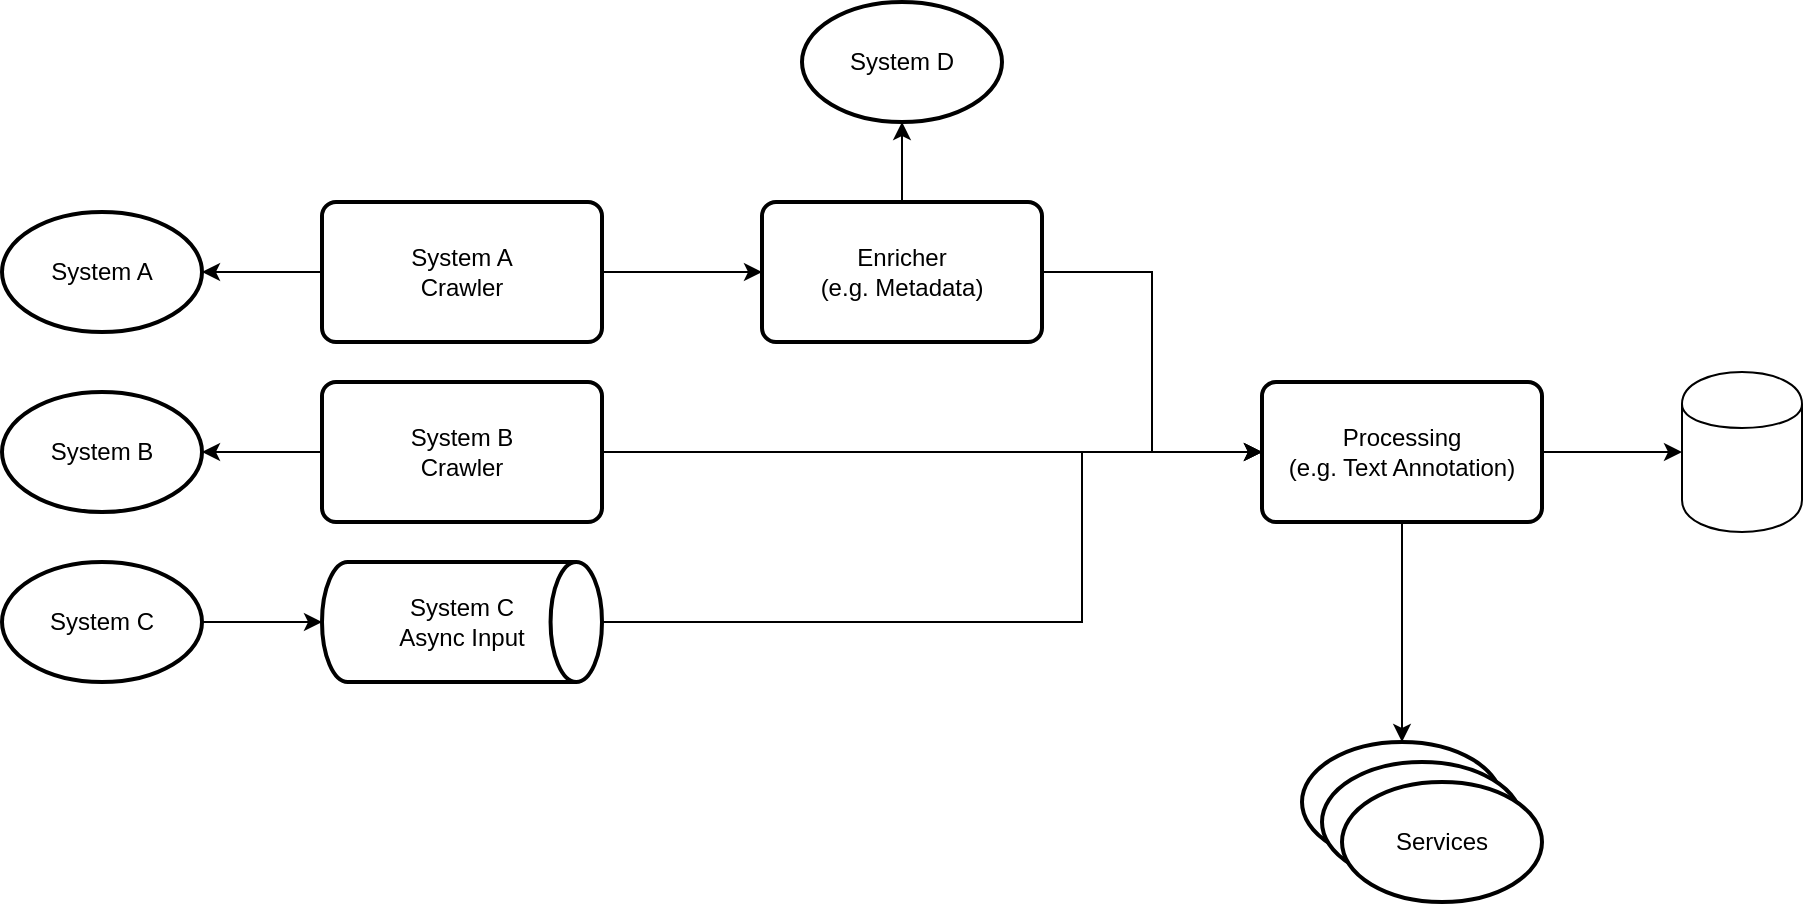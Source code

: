 <mxfile version="13.0.1" type="device"><diagram id="7kN2HttZj3SD1TRJqQaQ" name="Page-1"><mxGraphModel dx="1186" dy="801" grid="1" gridSize="10" guides="1" tooltips="1" connect="1" arrows="1" fold="1" page="1" pageScale="1" pageWidth="1169" pageHeight="827" math="0" shadow="0"><root><mxCell id="0"/><mxCell id="1" parent="0"/><mxCell id="D3ngVit9t4vtFt585lR8-5" value="System A&lt;br&gt;&lt;div&gt;Crawler&lt;/div&gt;" style="rounded=1;whiteSpace=wrap;html=1;absoluteArcSize=1;arcSize=14;strokeWidth=2;comic=0;" vertex="1" parent="1"><mxGeometry x="180" y="130" width="140" height="70" as="geometry"/></mxCell><mxCell id="D3ngVit9t4vtFt585lR8-20" style="edgeStyle=orthogonalEdgeStyle;rounded=0;orthogonalLoop=1;jettySize=auto;html=1;entryX=0;entryY=0.5;entryDx=0;entryDy=0;" edge="1" parent="1" source="D3ngVit9t4vtFt585lR8-6" target="D3ngVit9t4vtFt585lR8-21"><mxGeometry relative="1" as="geometry"><mxPoint x="590" y="255" as="targetPoint"/></mxGeometry></mxCell><mxCell id="D3ngVit9t4vtFt585lR8-6" value="System B&lt;br&gt;&lt;div&gt;Crawler&lt;/div&gt;" style="rounded=1;whiteSpace=wrap;html=1;absoluteArcSize=1;arcSize=14;strokeWidth=2;comic=0;" vertex="1" parent="1"><mxGeometry x="180" y="220" width="140" height="70" as="geometry"/></mxCell><mxCell id="D3ngVit9t4vtFt585lR8-23" style="edgeStyle=orthogonalEdgeStyle;rounded=0;orthogonalLoop=1;jettySize=auto;html=1;entryX=0;entryY=0.5;entryDx=0;entryDy=0;" edge="1" parent="1" source="D3ngVit9t4vtFt585lR8-7" target="D3ngVit9t4vtFt585lR8-21"><mxGeometry relative="1" as="geometry"><Array as="points"><mxPoint x="560" y="340"/><mxPoint x="560" y="255"/></Array></mxGeometry></mxCell><mxCell id="D3ngVit9t4vtFt585lR8-7" value="&lt;div align=&quot;center&quot;&gt;System C&lt;br&gt;Async Input &lt;br&gt;&lt;/div&gt;" style="strokeWidth=2;html=1;shape=mxgraph.flowchart.direct_data;whiteSpace=wrap;comic=0;align=center;" vertex="1" parent="1"><mxGeometry x="180" y="310" width="140" height="60" as="geometry"/></mxCell><mxCell id="D3ngVit9t4vtFt585lR8-9" value="System A" style="strokeWidth=2;html=1;shape=mxgraph.flowchart.start_1;whiteSpace=wrap;comic=0;" vertex="1" parent="1"><mxGeometry x="20" y="135" width="100" height="60" as="geometry"/></mxCell><mxCell id="D3ngVit9t4vtFt585lR8-10" value="System B" style="strokeWidth=2;html=1;shape=mxgraph.flowchart.start_1;whiteSpace=wrap;comic=0;" vertex="1" parent="1"><mxGeometry x="20" y="225" width="100" height="60" as="geometry"/></mxCell><mxCell id="D3ngVit9t4vtFt585lR8-11" value="System C" style="strokeWidth=2;html=1;shape=mxgraph.flowchart.start_1;whiteSpace=wrap;comic=0;" vertex="1" parent="1"><mxGeometry x="20" y="310" width="100" height="60" as="geometry"/></mxCell><mxCell id="D3ngVit9t4vtFt585lR8-12" value="" style="endArrow=classic;html=1;exitX=0;exitY=0.5;exitDx=0;exitDy=0;entryX=1;entryY=0.5;entryDx=0;entryDy=0;entryPerimeter=0;" edge="1" parent="1" source="D3ngVit9t4vtFt585lR8-5" target="D3ngVit9t4vtFt585lR8-9"><mxGeometry width="50" height="50" relative="1" as="geometry"><mxPoint x="400" y="500" as="sourcePoint"/><mxPoint x="450" y="450" as="targetPoint"/></mxGeometry></mxCell><mxCell id="D3ngVit9t4vtFt585lR8-13" value="" style="endArrow=classic;html=1;exitX=0;exitY=0.5;exitDx=0;exitDy=0;entryX=1;entryY=0.5;entryDx=0;entryDy=0;entryPerimeter=0;" edge="1" parent="1" source="D3ngVit9t4vtFt585lR8-6" target="D3ngVit9t4vtFt585lR8-10"><mxGeometry width="50" height="50" relative="1" as="geometry"><mxPoint x="190" y="175" as="sourcePoint"/><mxPoint x="130" y="175" as="targetPoint"/></mxGeometry></mxCell><mxCell id="D3ngVit9t4vtFt585lR8-14" value="" style="endArrow=classic;html=1;exitX=1;exitY=0.5;exitDx=0;exitDy=0;exitPerimeter=0;entryX=0;entryY=0.5;entryDx=0;entryDy=0;entryPerimeter=0;" edge="1" parent="1" source="D3ngVit9t4vtFt585lR8-11" target="D3ngVit9t4vtFt585lR8-7"><mxGeometry width="50" height="50" relative="1" as="geometry"><mxPoint x="190" y="265" as="sourcePoint"/><mxPoint x="160" y="320" as="targetPoint"/></mxGeometry></mxCell><mxCell id="D3ngVit9t4vtFt585lR8-16" value="System D" style="strokeWidth=2;html=1;shape=mxgraph.flowchart.start_1;whiteSpace=wrap;comic=0;" vertex="1" parent="1"><mxGeometry x="420" y="30" width="100" height="60" as="geometry"/></mxCell><mxCell id="D3ngVit9t4vtFt585lR8-22" style="edgeStyle=orthogonalEdgeStyle;rounded=0;orthogonalLoop=1;jettySize=auto;html=1;entryX=0;entryY=0.5;entryDx=0;entryDy=0;" edge="1" parent="1" source="D3ngVit9t4vtFt585lR8-17" target="D3ngVit9t4vtFt585lR8-21"><mxGeometry relative="1" as="geometry"><mxPoint x="520" y="320" as="targetPoint"/></mxGeometry></mxCell><mxCell id="D3ngVit9t4vtFt585lR8-17" value="&lt;div&gt;Enricher&lt;br&gt;(e.g. Metadata)&lt;br&gt;&lt;/div&gt;" style="rounded=1;whiteSpace=wrap;html=1;absoluteArcSize=1;arcSize=14;strokeWidth=2;comic=0;" vertex="1" parent="1"><mxGeometry x="400" y="130" width="140" height="70" as="geometry"/></mxCell><mxCell id="D3ngVit9t4vtFt585lR8-18" value="" style="endArrow=classic;html=1;entryX=0.5;entryY=1;entryDx=0;entryDy=0;entryPerimeter=0;" edge="1" parent="1" source="D3ngVit9t4vtFt585lR8-17" target="D3ngVit9t4vtFt585lR8-16"><mxGeometry width="50" height="50" relative="1" as="geometry"><mxPoint x="550" y="225" as="sourcePoint"/><mxPoint x="490" y="225" as="targetPoint"/></mxGeometry></mxCell><mxCell id="D3ngVit9t4vtFt585lR8-19" value="" style="endArrow=classic;html=1;exitX=1;exitY=0.5;exitDx=0;exitDy=0;entryX=0;entryY=0.5;entryDx=0;entryDy=0;" edge="1" parent="1" source="D3ngVit9t4vtFt585lR8-5" target="D3ngVit9t4vtFt585lR8-17"><mxGeometry width="50" height="50" relative="1" as="geometry"><mxPoint x="400" y="440" as="sourcePoint"/><mxPoint x="450" y="390" as="targetPoint"/></mxGeometry></mxCell><mxCell id="D3ngVit9t4vtFt585lR8-21" value="&lt;div&gt;Processing&lt;/div&gt;(e.g. Text Annotation)" style="rounded=1;whiteSpace=wrap;html=1;absoluteArcSize=1;arcSize=14;strokeWidth=2;comic=0;" vertex="1" parent="1"><mxGeometry x="650" y="220" width="140" height="70" as="geometry"/></mxCell><mxCell id="D3ngVit9t4vtFt585lR8-24" value="" style="shape=cylinder;whiteSpace=wrap;html=1;boundedLbl=1;backgroundOutline=1;comic=0;" vertex="1" parent="1"><mxGeometry x="860" y="215" width="60" height="80" as="geometry"/></mxCell><mxCell id="D3ngVit9t4vtFt585lR8-25" value="" style="endArrow=classic;html=1;exitX=1;exitY=0.5;exitDx=0;exitDy=0;entryX=0;entryY=0.5;entryDx=0;entryDy=0;" edge="1" parent="1" source="D3ngVit9t4vtFt585lR8-21" target="D3ngVit9t4vtFt585lR8-24"><mxGeometry width="50" height="50" relative="1" as="geometry"><mxPoint x="800" y="330" as="sourcePoint"/><mxPoint x="850" y="280" as="targetPoint"/></mxGeometry></mxCell><mxCell id="D3ngVit9t4vtFt585lR8-26" value="Services" style="strokeWidth=2;html=1;shape=mxgraph.flowchart.start_1;whiteSpace=wrap;comic=0;" vertex="1" parent="1"><mxGeometry x="670" y="400" width="100" height="60" as="geometry"/></mxCell><mxCell id="D3ngVit9t4vtFt585lR8-27" value="Services" style="strokeWidth=2;html=1;shape=mxgraph.flowchart.start_1;whiteSpace=wrap;comic=0;" vertex="1" parent="1"><mxGeometry x="680" y="410" width="100" height="60" as="geometry"/></mxCell><mxCell id="D3ngVit9t4vtFt585lR8-28" value="Services" style="strokeWidth=2;html=1;shape=mxgraph.flowchart.start_1;whiteSpace=wrap;comic=0;" vertex="1" parent="1"><mxGeometry x="690" y="420" width="100" height="60" as="geometry"/></mxCell><mxCell id="D3ngVit9t4vtFt585lR8-29" value="" style="endArrow=classic;html=1;exitX=0.5;exitY=1;exitDx=0;exitDy=0;entryX=0.5;entryY=0;entryDx=0;entryDy=0;entryPerimeter=0;" edge="1" parent="1" source="D3ngVit9t4vtFt585lR8-21" target="D3ngVit9t4vtFt585lR8-26"><mxGeometry width="50" height="50" relative="1" as="geometry"><mxPoint x="520" y="430" as="sourcePoint"/><mxPoint x="570" y="380" as="targetPoint"/></mxGeometry></mxCell></root></mxGraphModel></diagram></mxfile>